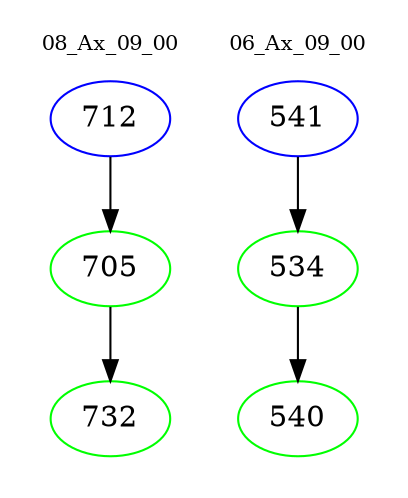 digraph{
subgraph cluster_0 {
color = white
label = "08_Ax_09_00";
fontsize=10;
T0_712 [label="712", color="blue"]
T0_712 -> T0_705 [color="black"]
T0_705 [label="705", color="green"]
T0_705 -> T0_732 [color="black"]
T0_732 [label="732", color="green"]
}
subgraph cluster_1 {
color = white
label = "06_Ax_09_00";
fontsize=10;
T1_541 [label="541", color="blue"]
T1_541 -> T1_534 [color="black"]
T1_534 [label="534", color="green"]
T1_534 -> T1_540 [color="black"]
T1_540 [label="540", color="green"]
}
}
